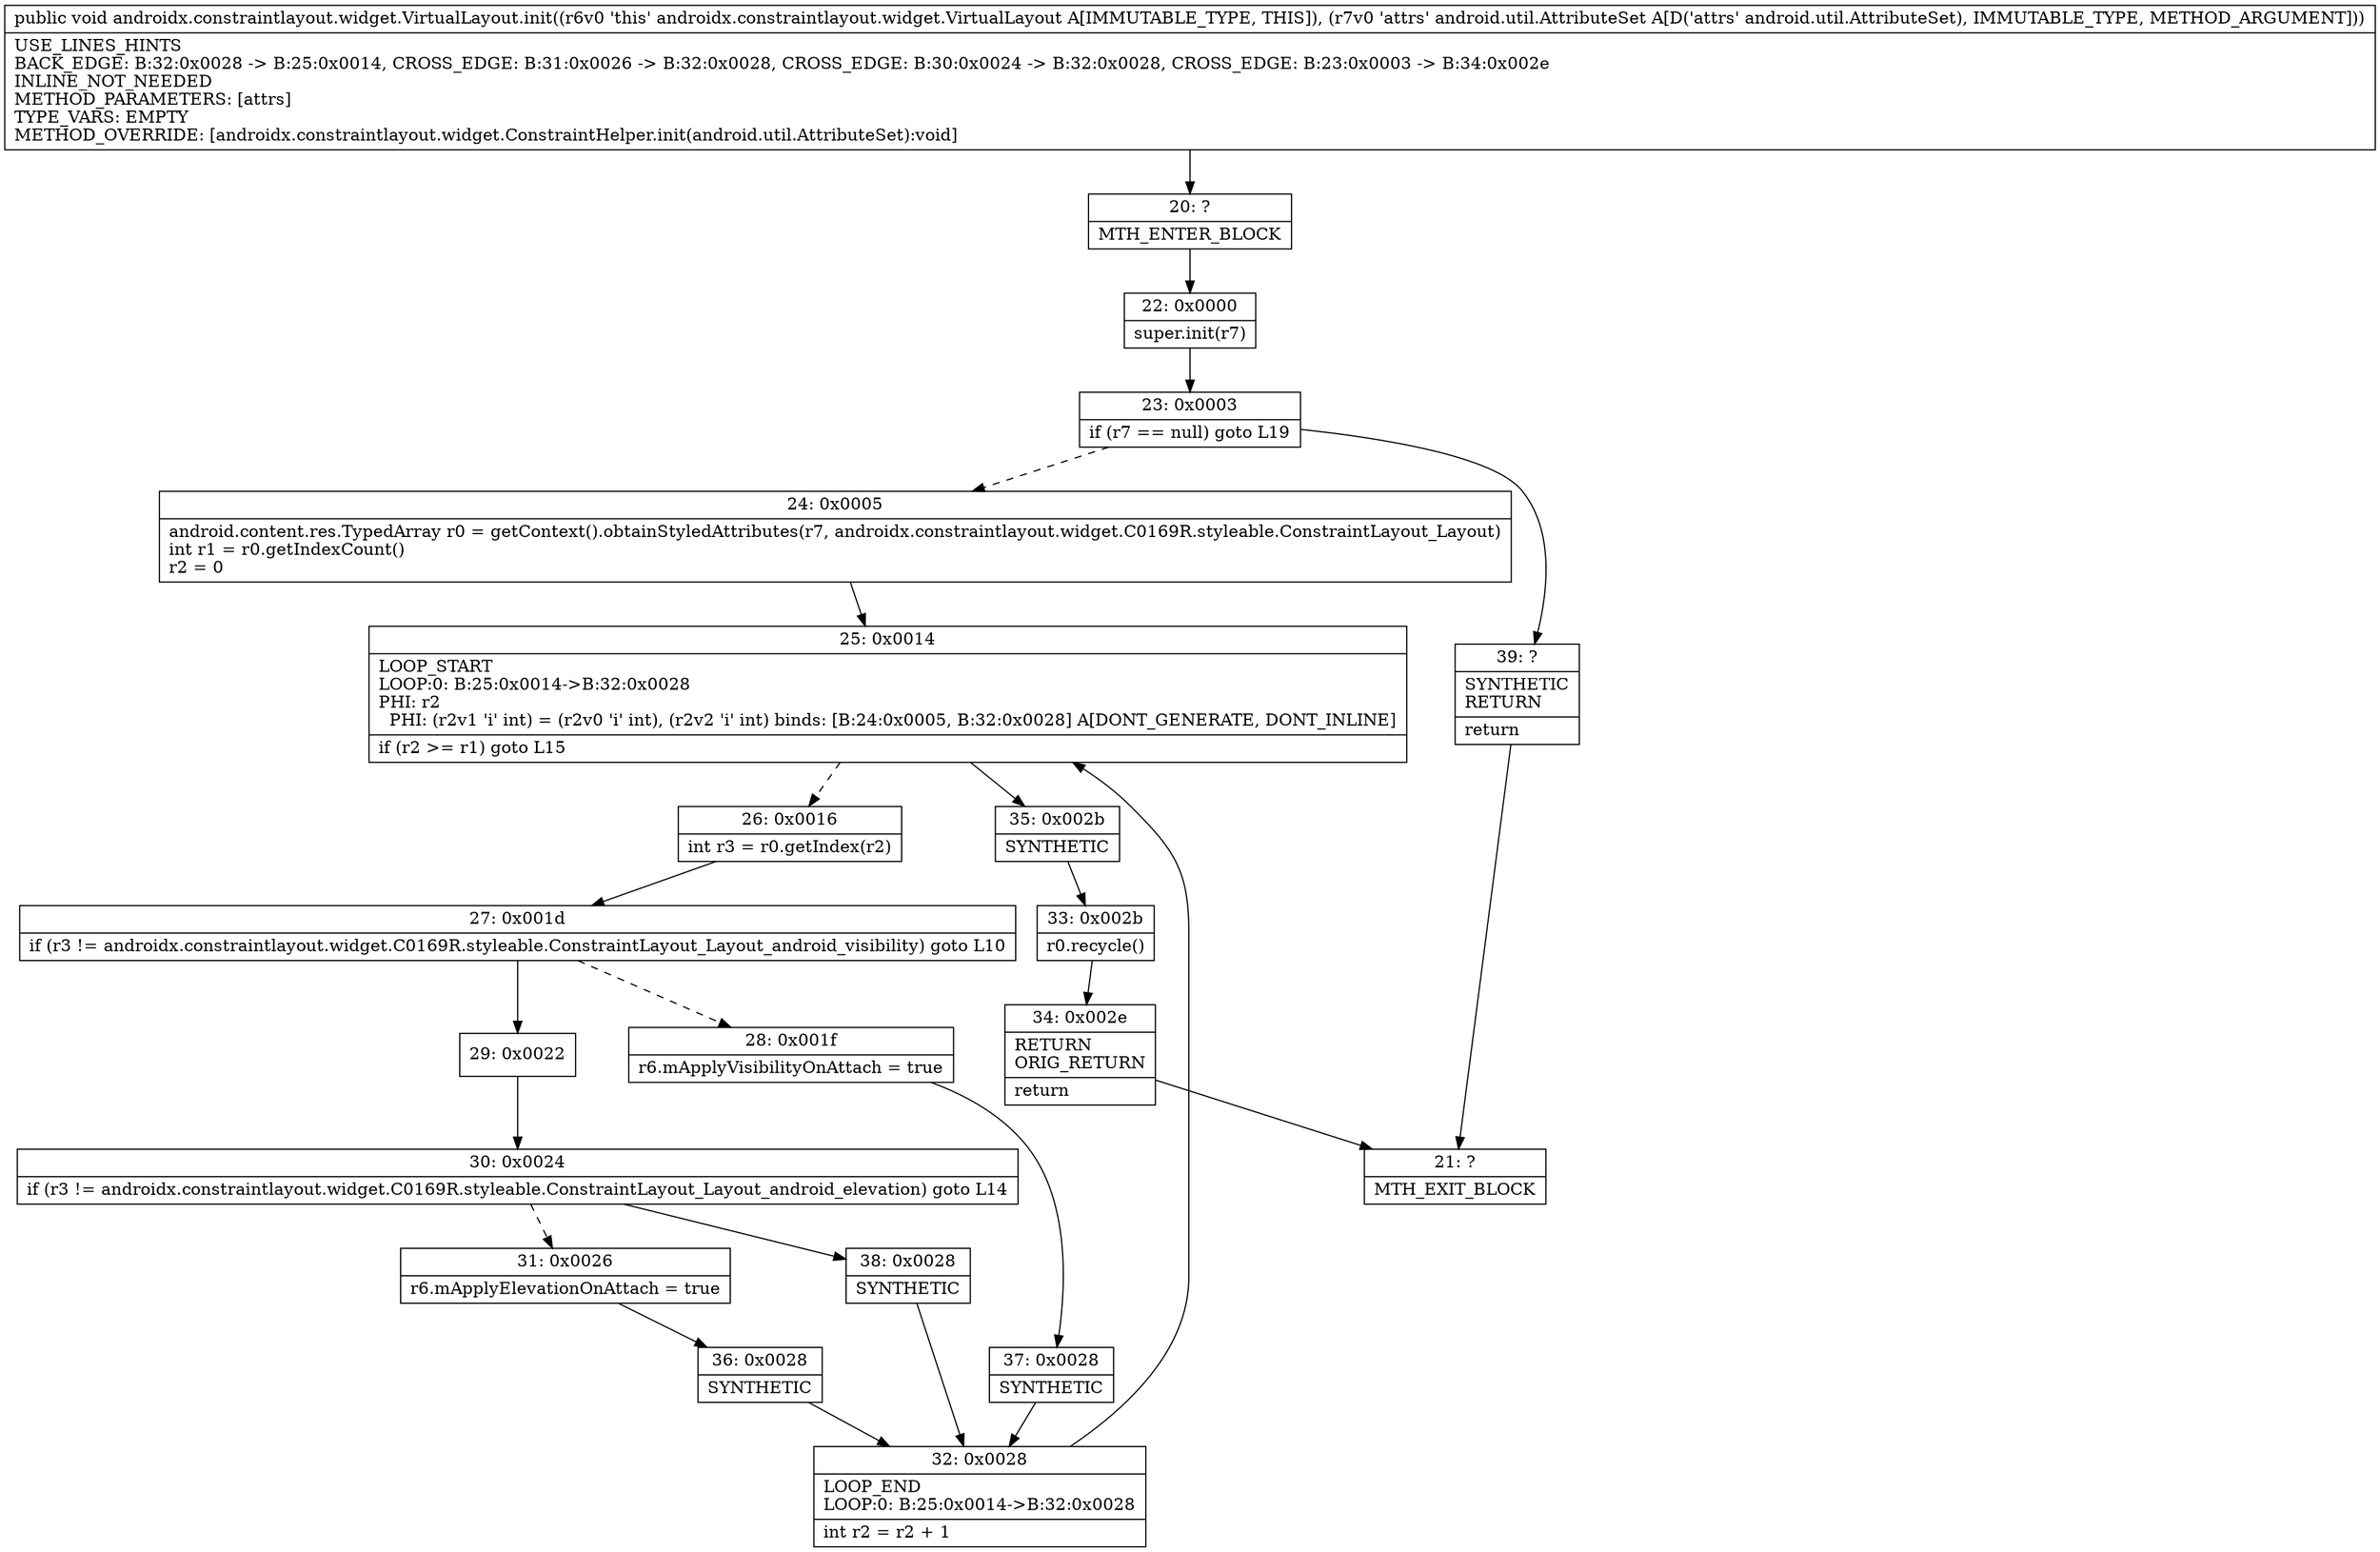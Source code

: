 digraph "CFG forandroidx.constraintlayout.widget.VirtualLayout.init(Landroid\/util\/AttributeSet;)V" {
Node_20 [shape=record,label="{20\:\ ?|MTH_ENTER_BLOCK\l}"];
Node_22 [shape=record,label="{22\:\ 0x0000|super.init(r7)\l}"];
Node_23 [shape=record,label="{23\:\ 0x0003|if (r7 == null) goto L19\l}"];
Node_24 [shape=record,label="{24\:\ 0x0005|android.content.res.TypedArray r0 = getContext().obtainStyledAttributes(r7, androidx.constraintlayout.widget.C0169R.styleable.ConstraintLayout_Layout)\lint r1 = r0.getIndexCount()\lr2 = 0\l}"];
Node_25 [shape=record,label="{25\:\ 0x0014|LOOP_START\lLOOP:0: B:25:0x0014\-\>B:32:0x0028\lPHI: r2 \l  PHI: (r2v1 'i' int) = (r2v0 'i' int), (r2v2 'i' int) binds: [B:24:0x0005, B:32:0x0028] A[DONT_GENERATE, DONT_INLINE]\l|if (r2 \>= r1) goto L15\l}"];
Node_26 [shape=record,label="{26\:\ 0x0016|int r3 = r0.getIndex(r2)\l}"];
Node_27 [shape=record,label="{27\:\ 0x001d|if (r3 != androidx.constraintlayout.widget.C0169R.styleable.ConstraintLayout_Layout_android_visibility) goto L10\l}"];
Node_28 [shape=record,label="{28\:\ 0x001f|r6.mApplyVisibilityOnAttach = true\l}"];
Node_37 [shape=record,label="{37\:\ 0x0028|SYNTHETIC\l}"];
Node_32 [shape=record,label="{32\:\ 0x0028|LOOP_END\lLOOP:0: B:25:0x0014\-\>B:32:0x0028\l|int r2 = r2 + 1\l}"];
Node_29 [shape=record,label="{29\:\ 0x0022}"];
Node_30 [shape=record,label="{30\:\ 0x0024|if (r3 != androidx.constraintlayout.widget.C0169R.styleable.ConstraintLayout_Layout_android_elevation) goto L14\l}"];
Node_31 [shape=record,label="{31\:\ 0x0026|r6.mApplyElevationOnAttach = true\l}"];
Node_36 [shape=record,label="{36\:\ 0x0028|SYNTHETIC\l}"];
Node_38 [shape=record,label="{38\:\ 0x0028|SYNTHETIC\l}"];
Node_35 [shape=record,label="{35\:\ 0x002b|SYNTHETIC\l}"];
Node_33 [shape=record,label="{33\:\ 0x002b|r0.recycle()\l}"];
Node_34 [shape=record,label="{34\:\ 0x002e|RETURN\lORIG_RETURN\l|return\l}"];
Node_21 [shape=record,label="{21\:\ ?|MTH_EXIT_BLOCK\l}"];
Node_39 [shape=record,label="{39\:\ ?|SYNTHETIC\lRETURN\l|return\l}"];
MethodNode[shape=record,label="{public void androidx.constraintlayout.widget.VirtualLayout.init((r6v0 'this' androidx.constraintlayout.widget.VirtualLayout A[IMMUTABLE_TYPE, THIS]), (r7v0 'attrs' android.util.AttributeSet A[D('attrs' android.util.AttributeSet), IMMUTABLE_TYPE, METHOD_ARGUMENT]))  | USE_LINES_HINTS\lBACK_EDGE: B:32:0x0028 \-\> B:25:0x0014, CROSS_EDGE: B:31:0x0026 \-\> B:32:0x0028, CROSS_EDGE: B:30:0x0024 \-\> B:32:0x0028, CROSS_EDGE: B:23:0x0003 \-\> B:34:0x002e\lINLINE_NOT_NEEDED\lMETHOD_PARAMETERS: [attrs]\lTYPE_VARS: EMPTY\lMETHOD_OVERRIDE: [androidx.constraintlayout.widget.ConstraintHelper.init(android.util.AttributeSet):void]\l}"];
MethodNode -> Node_20;Node_20 -> Node_22;
Node_22 -> Node_23;
Node_23 -> Node_24[style=dashed];
Node_23 -> Node_39;
Node_24 -> Node_25;
Node_25 -> Node_26[style=dashed];
Node_25 -> Node_35;
Node_26 -> Node_27;
Node_27 -> Node_28[style=dashed];
Node_27 -> Node_29;
Node_28 -> Node_37;
Node_37 -> Node_32;
Node_32 -> Node_25;
Node_29 -> Node_30;
Node_30 -> Node_31[style=dashed];
Node_30 -> Node_38;
Node_31 -> Node_36;
Node_36 -> Node_32;
Node_38 -> Node_32;
Node_35 -> Node_33;
Node_33 -> Node_34;
Node_34 -> Node_21;
Node_39 -> Node_21;
}

